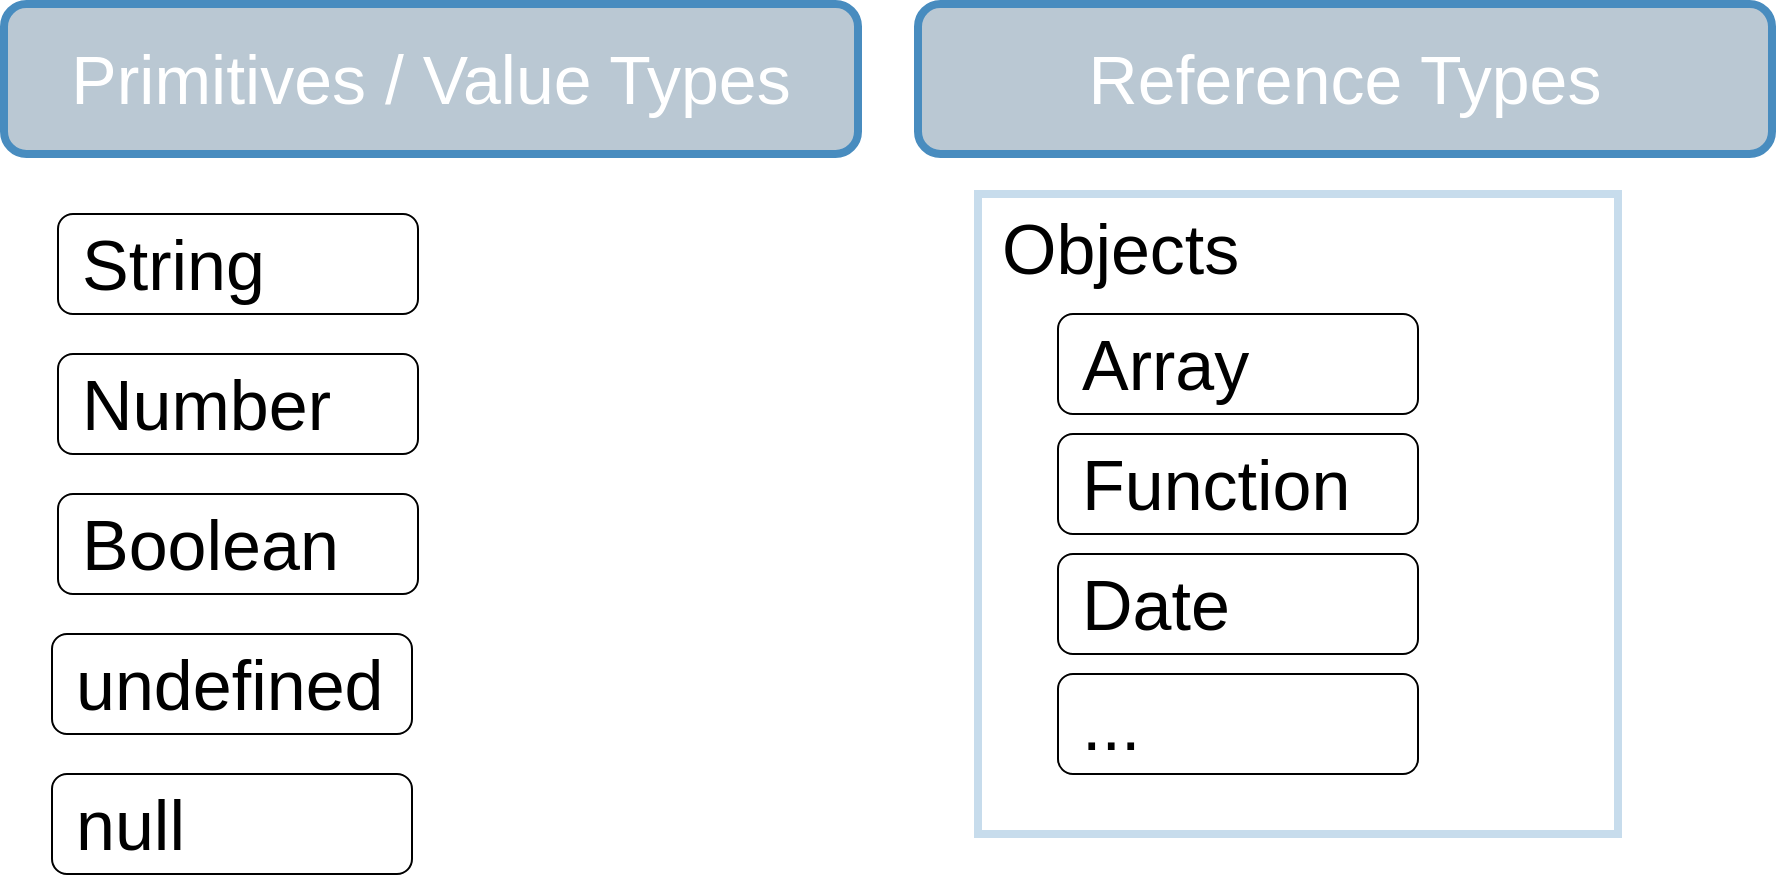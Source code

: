 <mxfile version="17.4.6" type="device"><diagram id="k3IMiQizGmPODoJOZFGc" name="Page-1"><mxGraphModel dx="2062" dy="1114" grid="0" gridSize="10" guides="1" tooltips="1" connect="1" arrows="1" fold="1" page="1" pageScale="1" pageWidth="4681" pageHeight="3300" math="0" shadow="0"><root><mxCell id="0"/><mxCell id="1" parent="0"/><mxCell id="Eu1NV7ZzeX95ilz7t9jm-1" value="&lt;font color=&quot;#ffffff&quot;&gt;Primitives / Value Types&lt;/font&gt;" style="rounded=1;whiteSpace=wrap;html=1;fontSize=34;fillColor=#bac8d3;strokeColor=#488CBF;strokeWidth=4;" vertex="1" parent="1"><mxGeometry x="333" y="305" width="427" height="75" as="geometry"/></mxCell><mxCell id="Eu1NV7ZzeX95ilz7t9jm-2" value="&lt;font color=&quot;#ffffff&quot;&gt;Reference Types&lt;/font&gt;" style="rounded=1;whiteSpace=wrap;html=1;fontSize=34;fillColor=#bac8d3;strokeColor=#488CBF;strokeWidth=4;" vertex="1" parent="1"><mxGeometry x="790" y="305" width="427" height="75" as="geometry"/></mxCell><mxCell id="Eu1NV7ZzeX95ilz7t9jm-4" value="&lt;font color=&quot;#000000&quot; style=&quot;font-size: 35px;&quot;&gt;String&lt;/font&gt;" style="text;html=1;strokeColor=default;fillColor=none;align=left;verticalAlign=middle;whiteSpace=wrap;rounded=1;fontSize=35;fontColor=#FFFFFF;perimeterSpacing=0;spacingLeft=10;" vertex="1" parent="1"><mxGeometry x="360" y="410" width="180" height="50" as="geometry"/></mxCell><mxCell id="Eu1NV7ZzeX95ilz7t9jm-5" value="&lt;font color=&quot;#000000&quot; style=&quot;font-size: 35px;&quot;&gt;Number&lt;/font&gt;" style="text;html=1;strokeColor=default;fillColor=none;align=left;verticalAlign=middle;whiteSpace=wrap;rounded=1;fontSize=35;fontColor=#FFFFFF;spacingLeft=10;" vertex="1" parent="1"><mxGeometry x="360" y="480" width="180" height="50" as="geometry"/></mxCell><mxCell id="Eu1NV7ZzeX95ilz7t9jm-6" value="&lt;font color=&quot;#000000&quot; style=&quot;font-size: 35px;&quot;&gt;Boolean&lt;/font&gt;" style="text;html=1;strokeColor=default;fillColor=none;align=left;verticalAlign=middle;whiteSpace=wrap;rounded=1;fontSize=35;fontColor=#FFFFFF;spacingLeft=10;" vertex="1" parent="1"><mxGeometry x="360" y="550" width="180" height="50" as="geometry"/></mxCell><mxCell id="Eu1NV7ZzeX95ilz7t9jm-10" value="Objects" style="whiteSpace=wrap;html=1;aspect=fixed;fontSize=35;strokeWidth=4;align=left;verticalAlign=top;spacingLeft=10;opacity=30;strokeColor=#488CBF;" vertex="1" parent="1"><mxGeometry x="820" y="400" width="320" height="320" as="geometry"/></mxCell><mxCell id="Eu1NV7ZzeX95ilz7t9jm-11" value="&lt;font color=&quot;#000000&quot; style=&quot;font-size: 35px&quot;&gt;Array&lt;/font&gt;" style="text;html=1;strokeColor=default;fillColor=none;align=left;verticalAlign=middle;whiteSpace=wrap;rounded=1;fontSize=35;fontColor=#FFFFFF;perimeterSpacing=0;spacingLeft=10;" vertex="1" parent="1"><mxGeometry x="860" y="460" width="180" height="50" as="geometry"/></mxCell><mxCell id="Eu1NV7ZzeX95ilz7t9jm-13" value="&lt;font color=&quot;#000000&quot; style=&quot;font-size: 35px&quot;&gt;Function&lt;/font&gt;" style="text;html=1;strokeColor=default;fillColor=none;align=left;verticalAlign=middle;whiteSpace=wrap;rounded=1;fontSize=35;fontColor=#FFFFFF;perimeterSpacing=0;spacingLeft=10;" vertex="1" parent="1"><mxGeometry x="860" y="520" width="180" height="50" as="geometry"/></mxCell><mxCell id="Eu1NV7ZzeX95ilz7t9jm-14" value="&lt;font color=&quot;#000000&quot; style=&quot;font-size: 35px&quot;&gt;Date&lt;/font&gt;" style="text;html=1;strokeColor=default;fillColor=none;align=left;verticalAlign=middle;whiteSpace=wrap;rounded=1;fontSize=35;fontColor=#FFFFFF;perimeterSpacing=0;spacingLeft=10;" vertex="1" parent="1"><mxGeometry x="860" y="580" width="180" height="50" as="geometry"/></mxCell><mxCell id="Eu1NV7ZzeX95ilz7t9jm-15" value="&lt;font color=&quot;#000000&quot; style=&quot;font-size: 35px&quot;&gt;...&lt;/font&gt;" style="text;html=1;strokeColor=default;fillColor=none;align=left;verticalAlign=middle;whiteSpace=wrap;rounded=1;fontSize=35;fontColor=#FFFFFF;perimeterSpacing=0;spacingLeft=10;" vertex="1" parent="1"><mxGeometry x="860" y="640" width="180" height="50" as="geometry"/></mxCell><mxCell id="Eu1NV7ZzeX95ilz7t9jm-16" value="&lt;font color=&quot;#000000&quot; style=&quot;font-size: 35px&quot;&gt;undefined&lt;/font&gt;" style="text;html=1;strokeColor=default;fillColor=none;align=left;verticalAlign=middle;whiteSpace=wrap;rounded=1;fontSize=35;fontColor=#FFFFFF;perimeterSpacing=0;spacingLeft=10;" vertex="1" parent="1"><mxGeometry x="357" y="620" width="180" height="50" as="geometry"/></mxCell><mxCell id="Eu1NV7ZzeX95ilz7t9jm-17" value="&lt;font color=&quot;#000000&quot; style=&quot;font-size: 35px&quot;&gt;null&lt;/font&gt;" style="text;html=1;strokeColor=default;fillColor=none;align=left;verticalAlign=middle;whiteSpace=wrap;rounded=1;fontSize=35;fontColor=#FFFFFF;spacingLeft=10;" vertex="1" parent="1"><mxGeometry x="357" y="690" width="180" height="50" as="geometry"/></mxCell></root></mxGraphModel></diagram></mxfile>